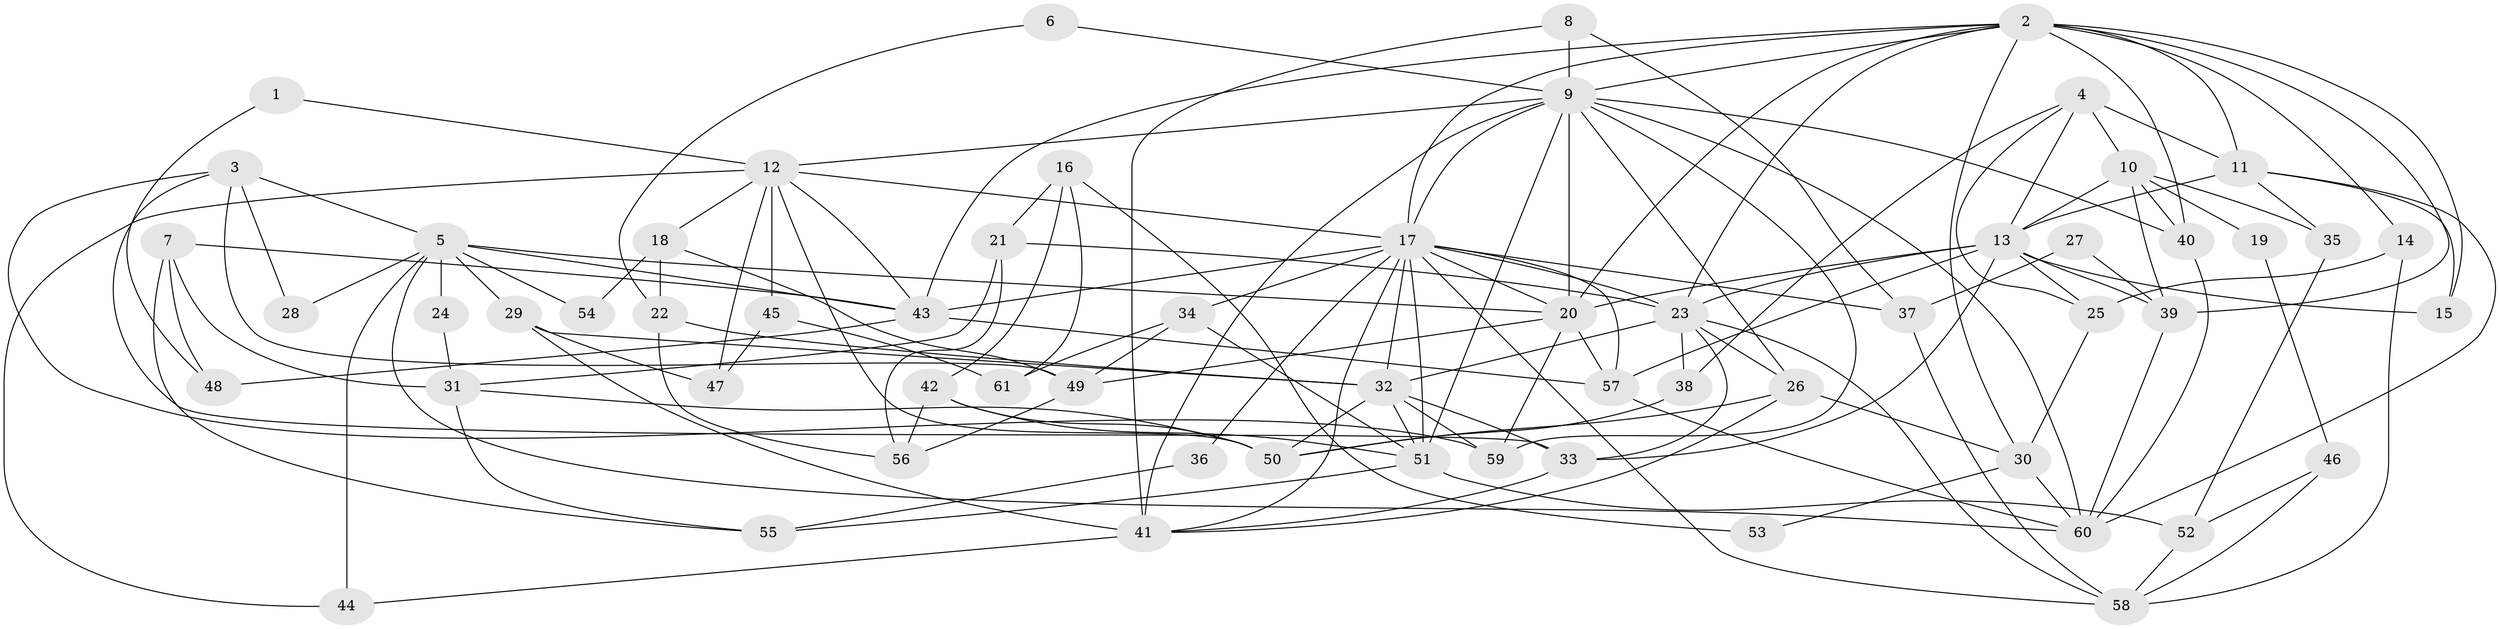 // original degree distribution, {2: 0.12871287128712872, 6: 0.07920792079207921, 5: 0.19801980198019803, 3: 0.22772277227722773, 4: 0.32673267326732675, 8: 0.009900990099009901, 7: 0.0297029702970297}
// Generated by graph-tools (version 1.1) at 2025/50/03/04/25 22:50:49]
// undirected, 61 vertices, 149 edges
graph export_dot {
  node [color=gray90,style=filled];
  1;
  2;
  3;
  4;
  5;
  6;
  7;
  8;
  9;
  10;
  11;
  12;
  13;
  14;
  15;
  16;
  17;
  18;
  19;
  20;
  21;
  22;
  23;
  24;
  25;
  26;
  27;
  28;
  29;
  30;
  31;
  32;
  33;
  34;
  35;
  36;
  37;
  38;
  39;
  40;
  41;
  42;
  43;
  44;
  45;
  46;
  47;
  48;
  49;
  50;
  51;
  52;
  53;
  54;
  55;
  56;
  57;
  58;
  59;
  60;
  61;
  1 -- 12 [weight=1.0];
  1 -- 48 [weight=1.0];
  2 -- 9 [weight=1.0];
  2 -- 11 [weight=1.0];
  2 -- 14 [weight=1.0];
  2 -- 15 [weight=2.0];
  2 -- 17 [weight=1.0];
  2 -- 20 [weight=1.0];
  2 -- 23 [weight=1.0];
  2 -- 30 [weight=1.0];
  2 -- 39 [weight=1.0];
  2 -- 40 [weight=1.0];
  2 -- 43 [weight=1.0];
  3 -- 5 [weight=1.0];
  3 -- 28 [weight=1.0];
  3 -- 33 [weight=1.0];
  3 -- 49 [weight=1.0];
  3 -- 59 [weight=1.0];
  4 -- 10 [weight=2.0];
  4 -- 11 [weight=1.0];
  4 -- 13 [weight=1.0];
  4 -- 25 [weight=1.0];
  4 -- 38 [weight=1.0];
  5 -- 20 [weight=1.0];
  5 -- 24 [weight=1.0];
  5 -- 28 [weight=1.0];
  5 -- 29 [weight=1.0];
  5 -- 43 [weight=1.0];
  5 -- 44 [weight=1.0];
  5 -- 54 [weight=1.0];
  5 -- 60 [weight=1.0];
  6 -- 9 [weight=1.0];
  6 -- 22 [weight=1.0];
  7 -- 31 [weight=1.0];
  7 -- 43 [weight=1.0];
  7 -- 48 [weight=1.0];
  7 -- 55 [weight=1.0];
  8 -- 9 [weight=1.0];
  8 -- 37 [weight=1.0];
  8 -- 41 [weight=1.0];
  9 -- 12 [weight=1.0];
  9 -- 17 [weight=1.0];
  9 -- 20 [weight=1.0];
  9 -- 26 [weight=1.0];
  9 -- 40 [weight=1.0];
  9 -- 41 [weight=1.0];
  9 -- 51 [weight=1.0];
  9 -- 59 [weight=1.0];
  9 -- 60 [weight=1.0];
  10 -- 13 [weight=1.0];
  10 -- 19 [weight=1.0];
  10 -- 35 [weight=1.0];
  10 -- 39 [weight=1.0];
  10 -- 40 [weight=1.0];
  11 -- 13 [weight=2.0];
  11 -- 15 [weight=1.0];
  11 -- 35 [weight=1.0];
  11 -- 60 [weight=1.0];
  12 -- 17 [weight=1.0];
  12 -- 18 [weight=1.0];
  12 -- 43 [weight=1.0];
  12 -- 44 [weight=1.0];
  12 -- 45 [weight=1.0];
  12 -- 47 [weight=1.0];
  12 -- 50 [weight=1.0];
  13 -- 15 [weight=2.0];
  13 -- 20 [weight=1.0];
  13 -- 23 [weight=2.0];
  13 -- 25 [weight=1.0];
  13 -- 33 [weight=1.0];
  13 -- 39 [weight=1.0];
  13 -- 57 [weight=1.0];
  14 -- 25 [weight=1.0];
  14 -- 58 [weight=1.0];
  16 -- 21 [weight=1.0];
  16 -- 42 [weight=1.0];
  16 -- 53 [weight=1.0];
  16 -- 61 [weight=1.0];
  17 -- 20 [weight=1.0];
  17 -- 23 [weight=1.0];
  17 -- 32 [weight=1.0];
  17 -- 34 [weight=1.0];
  17 -- 36 [weight=1.0];
  17 -- 37 [weight=1.0];
  17 -- 41 [weight=1.0];
  17 -- 43 [weight=1.0];
  17 -- 51 [weight=1.0];
  17 -- 57 [weight=1.0];
  17 -- 58 [weight=1.0];
  18 -- 22 [weight=1.0];
  18 -- 49 [weight=1.0];
  18 -- 54 [weight=1.0];
  19 -- 46 [weight=1.0];
  20 -- 49 [weight=1.0];
  20 -- 57 [weight=1.0];
  20 -- 59 [weight=1.0];
  21 -- 23 [weight=1.0];
  21 -- 31 [weight=1.0];
  21 -- 56 [weight=1.0];
  22 -- 32 [weight=2.0];
  22 -- 56 [weight=1.0];
  23 -- 26 [weight=1.0];
  23 -- 32 [weight=1.0];
  23 -- 33 [weight=1.0];
  23 -- 38 [weight=1.0];
  23 -- 58 [weight=1.0];
  24 -- 31 [weight=1.0];
  25 -- 30 [weight=1.0];
  26 -- 30 [weight=1.0];
  26 -- 41 [weight=1.0];
  26 -- 50 [weight=1.0];
  27 -- 37 [weight=1.0];
  27 -- 39 [weight=1.0];
  29 -- 32 [weight=1.0];
  29 -- 41 [weight=1.0];
  29 -- 47 [weight=1.0];
  30 -- 53 [weight=1.0];
  30 -- 60 [weight=1.0];
  31 -- 50 [weight=1.0];
  31 -- 55 [weight=1.0];
  32 -- 33 [weight=2.0];
  32 -- 50 [weight=1.0];
  32 -- 51 [weight=1.0];
  32 -- 59 [weight=1.0];
  33 -- 41 [weight=1.0];
  34 -- 49 [weight=1.0];
  34 -- 51 [weight=1.0];
  34 -- 61 [weight=1.0];
  35 -- 52 [weight=1.0];
  36 -- 55 [weight=1.0];
  37 -- 58 [weight=1.0];
  38 -- 50 [weight=1.0];
  39 -- 60 [weight=1.0];
  40 -- 60 [weight=1.0];
  41 -- 44 [weight=1.0];
  42 -- 50 [weight=1.0];
  42 -- 51 [weight=1.0];
  42 -- 56 [weight=1.0];
  43 -- 48 [weight=1.0];
  43 -- 57 [weight=1.0];
  45 -- 47 [weight=1.0];
  45 -- 61 [weight=1.0];
  46 -- 52 [weight=1.0];
  46 -- 58 [weight=1.0];
  49 -- 56 [weight=1.0];
  51 -- 52 [weight=1.0];
  51 -- 55 [weight=1.0];
  52 -- 58 [weight=1.0];
  57 -- 60 [weight=1.0];
}
